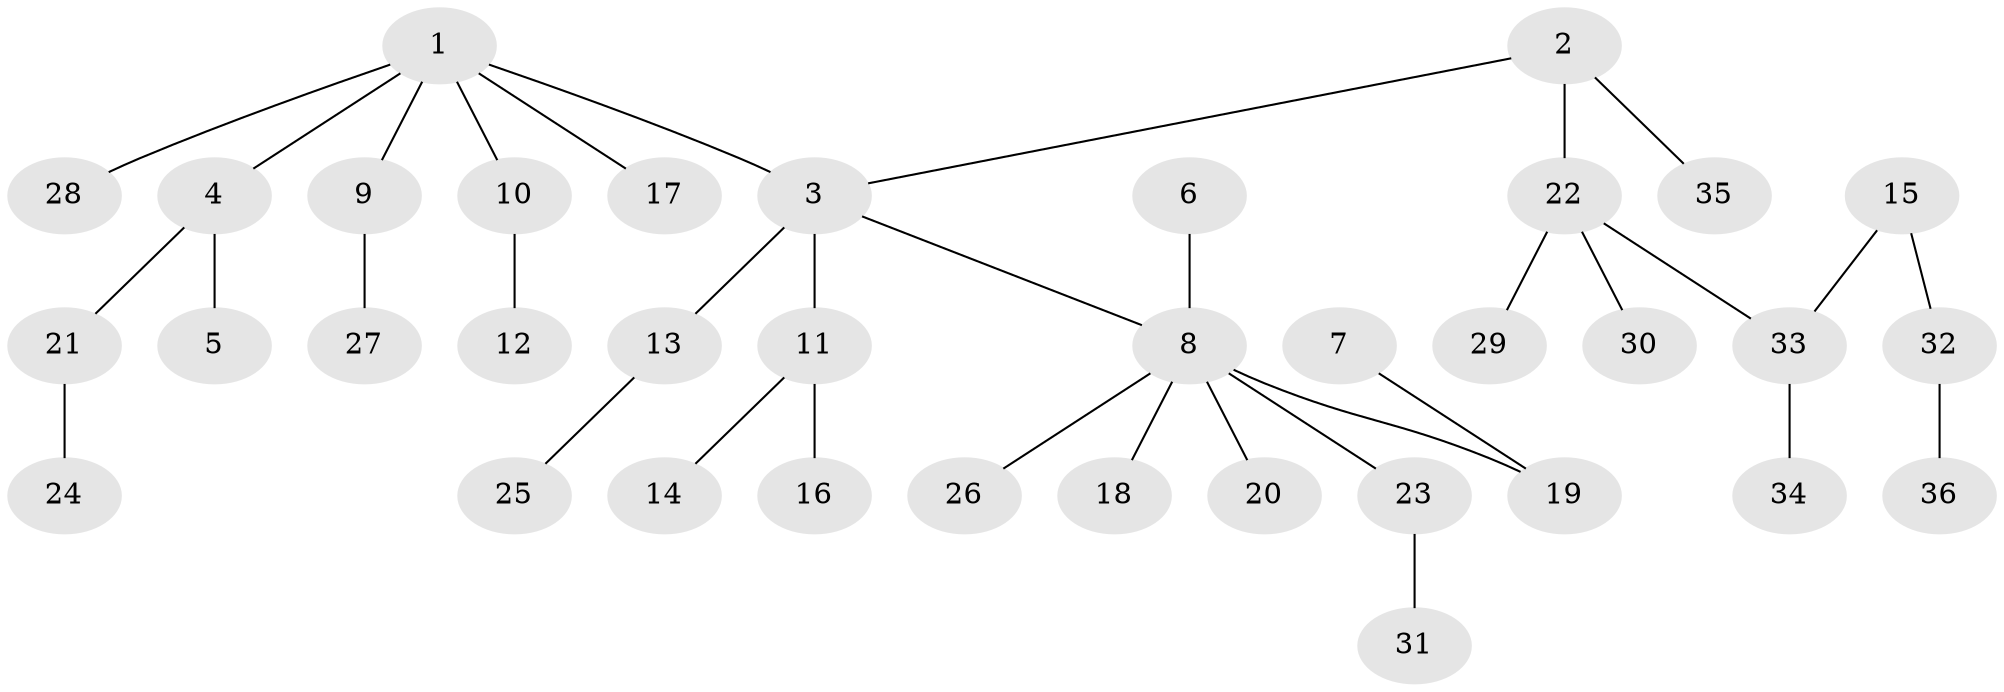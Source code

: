 // original degree distribution, {6: 0.013888888888888888, 5: 0.027777777777777776, 3: 0.1527777777777778, 2: 0.2638888888888889, 8: 0.013888888888888888, 4: 0.041666666666666664, 1: 0.4861111111111111}
// Generated by graph-tools (version 1.1) at 2025/02/03/09/25 03:02:17]
// undirected, 36 vertices, 35 edges
graph export_dot {
graph [start="1"]
  node [color=gray90,style=filled];
  1;
  2;
  3;
  4;
  5;
  6;
  7;
  8;
  9;
  10;
  11;
  12;
  13;
  14;
  15;
  16;
  17;
  18;
  19;
  20;
  21;
  22;
  23;
  24;
  25;
  26;
  27;
  28;
  29;
  30;
  31;
  32;
  33;
  34;
  35;
  36;
  1 -- 3 [weight=1.0];
  1 -- 4 [weight=1.0];
  1 -- 9 [weight=1.0];
  1 -- 10 [weight=1.0];
  1 -- 17 [weight=1.0];
  1 -- 28 [weight=1.0];
  2 -- 3 [weight=1.0];
  2 -- 22 [weight=1.0];
  2 -- 35 [weight=1.0];
  3 -- 8 [weight=1.0];
  3 -- 11 [weight=1.0];
  3 -- 13 [weight=1.0];
  4 -- 5 [weight=1.0];
  4 -- 21 [weight=1.0];
  6 -- 8 [weight=1.0];
  7 -- 19 [weight=1.0];
  8 -- 18 [weight=1.0];
  8 -- 19 [weight=1.0];
  8 -- 20 [weight=1.0];
  8 -- 23 [weight=1.0];
  8 -- 26 [weight=1.0];
  9 -- 27 [weight=1.0];
  10 -- 12 [weight=1.0];
  11 -- 14 [weight=1.0];
  11 -- 16 [weight=1.0];
  13 -- 25 [weight=1.0];
  15 -- 32 [weight=1.0];
  15 -- 33 [weight=1.0];
  21 -- 24 [weight=1.0];
  22 -- 29 [weight=1.0];
  22 -- 30 [weight=1.0];
  22 -- 33 [weight=1.0];
  23 -- 31 [weight=1.0];
  32 -- 36 [weight=1.0];
  33 -- 34 [weight=1.0];
}
